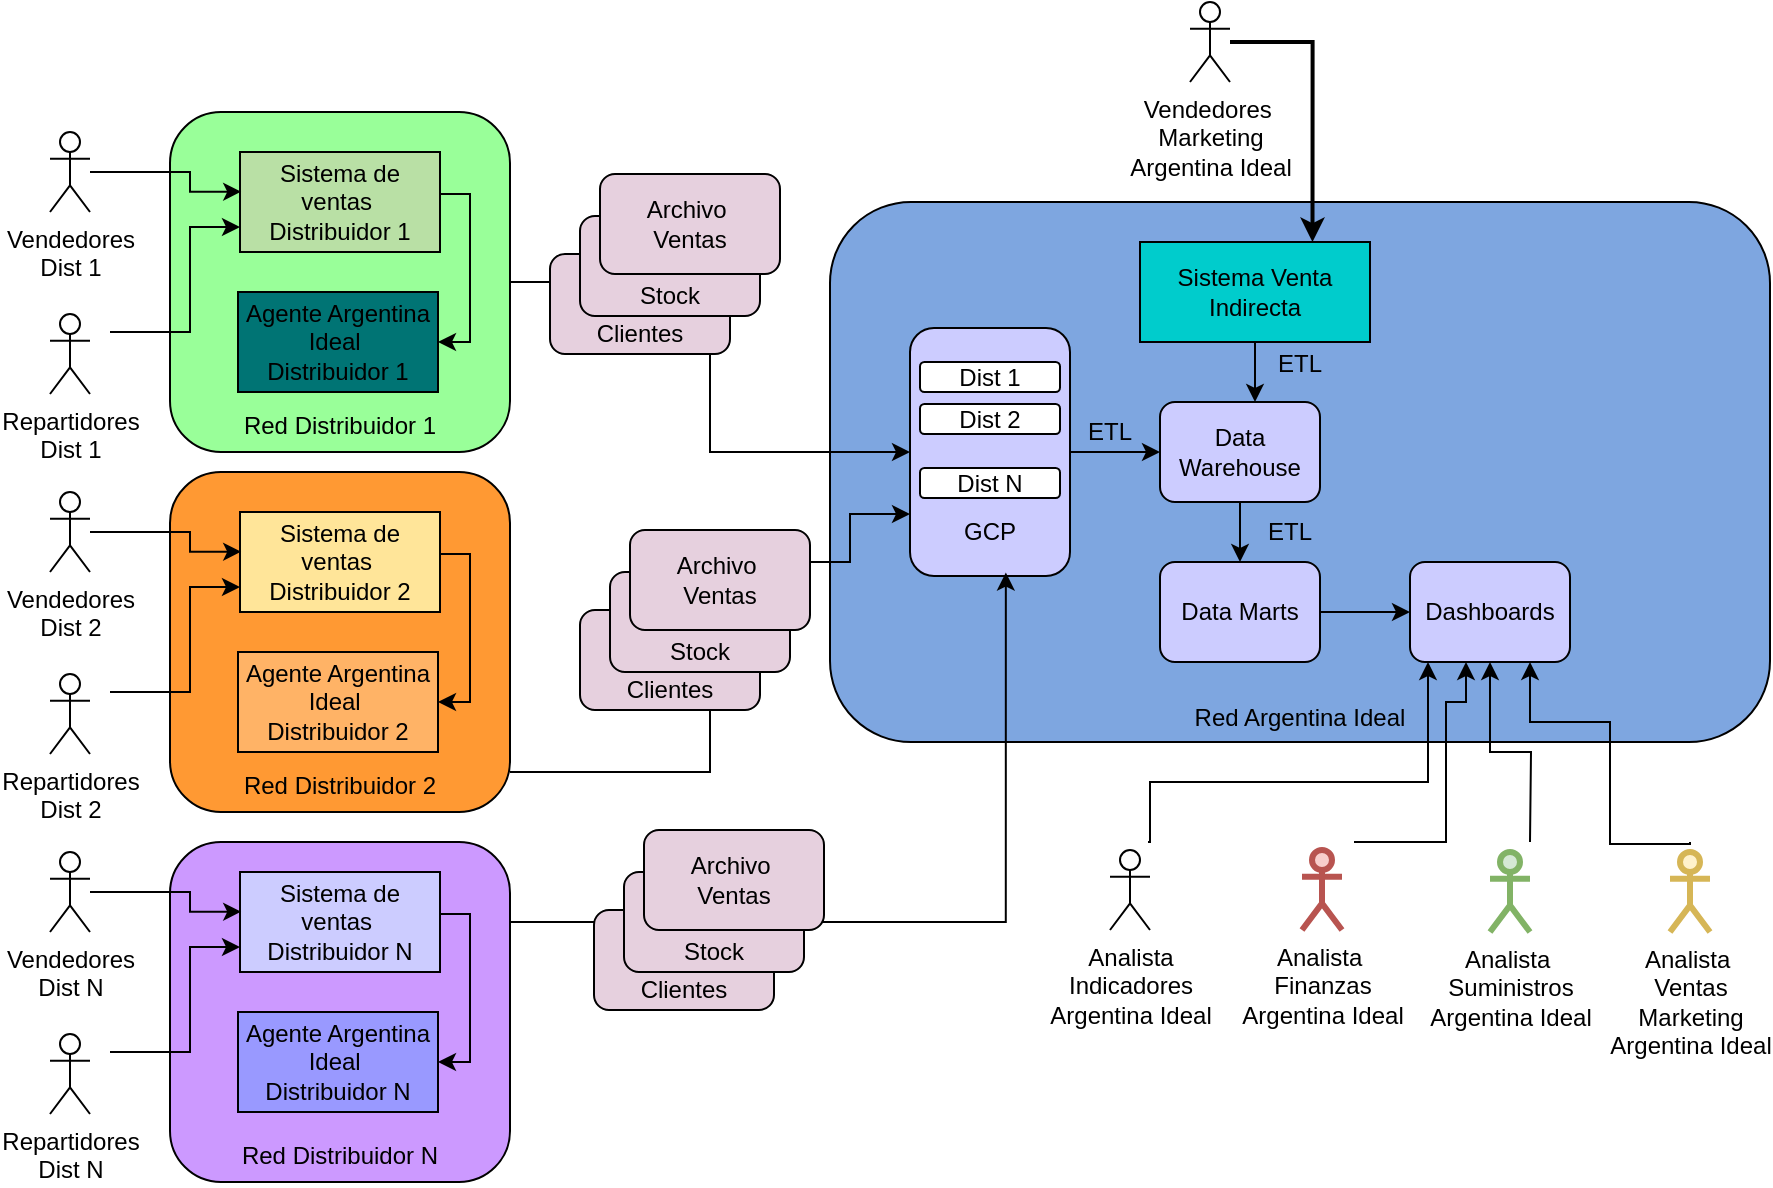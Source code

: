 <mxfile version="27.1.6">
  <diagram id="C5RBs43oDa-KdzZeNtuy" name="Page-1">
    <mxGraphModel grid="1" page="1" gridSize="10" guides="1" tooltips="1" connect="1" arrows="1" fold="1" pageScale="1" pageWidth="827" pageHeight="1169" math="0" shadow="0">
      <root>
        <mxCell id="WIyWlLk6GJQsqaUBKTNV-0" />
        <mxCell id="WIyWlLk6GJQsqaUBKTNV-1" parent="WIyWlLk6GJQsqaUBKTNV-0" />
        <mxCell id="wyM8a1yHCVgazddwD3tT-1" value="&lt;div&gt;&lt;br&gt;&lt;/div&gt;&lt;div&gt;&lt;br&gt;&lt;/div&gt;&lt;div&gt;&lt;br&gt;&lt;/div&gt;&lt;div&gt;&lt;br&gt;&lt;/div&gt;&lt;div&gt;&lt;br&gt;&lt;/div&gt;&lt;div&gt;&lt;br&gt;&lt;/div&gt;&lt;div&gt;&lt;br&gt;&lt;/div&gt;&lt;div&gt;&lt;br&gt;&lt;/div&gt;&lt;div&gt;&lt;br&gt;&lt;/div&gt;&lt;div&gt;&lt;br&gt;&lt;/div&gt;&lt;div&gt;Red Distribuidor 1&lt;/div&gt;" style="rounded=1;whiteSpace=wrap;html=1;fillColor=#99FF99;" vertex="1" parent="WIyWlLk6GJQsqaUBKTNV-1">
          <mxGeometry x="140" y="65" width="170" height="170" as="geometry" />
        </mxCell>
        <mxCell id="wyM8a1yHCVgazddwD3tT-14" style="edgeStyle=orthogonalEdgeStyle;rounded=0;orthogonalLoop=1;jettySize=auto;html=1;" edge="1" parent="WIyWlLk6GJQsqaUBKTNV-1" target="wyM8a1yHCVgazddwD3tT-3">
          <mxGeometry relative="1" as="geometry">
            <mxPoint x="390" y="180.03" as="targetPoint" />
            <mxPoint x="275" y="104.996" as="sourcePoint" />
            <Array as="points">
              <mxPoint x="275" y="106" />
              <mxPoint x="290" y="106" />
              <mxPoint x="290" y="180" />
            </Array>
          </mxGeometry>
        </mxCell>
        <mxCell id="wyM8a1yHCVgazddwD3tT-2" value="Sistema de ventas&amp;nbsp;&lt;div&gt;Distribuidor 1&lt;/div&gt;" style="rounded=0;whiteSpace=wrap;html=1;fillColor=#B9E0A5;" vertex="1" parent="WIyWlLk6GJQsqaUBKTNV-1">
          <mxGeometry x="175" y="85" width="100" height="50" as="geometry" />
        </mxCell>
        <mxCell id="wyM8a1yHCVgazddwD3tT-3" value="Agente Argentina Ideal&amp;nbsp;&lt;div&gt;Distribuidor 1&lt;/div&gt;" style="rounded=0;whiteSpace=wrap;html=1;fillColor=#007474;" vertex="1" parent="WIyWlLk6GJQsqaUBKTNV-1">
          <mxGeometry x="174" y="155" width="100" height="50" as="geometry" />
        </mxCell>
        <mxCell id="wyM8a1yHCVgazddwD3tT-5" value="Vendedores&lt;div&gt;Dist 1&lt;/div&gt;" style="shape=umlActor;verticalLabelPosition=bottom;verticalAlign=top;html=1;outlineConnect=0;" vertex="1" parent="WIyWlLk6GJQsqaUBKTNV-1">
          <mxGeometry x="80" y="75" width="20" height="40" as="geometry" />
        </mxCell>
        <mxCell id="wyM8a1yHCVgazddwD3tT-16" style="edgeStyle=orthogonalEdgeStyle;rounded=0;orthogonalLoop=1;jettySize=auto;html=1;entryX=0;entryY=0.75;entryDx=0;entryDy=0;" edge="1" parent="WIyWlLk6GJQsqaUBKTNV-1" target="wyM8a1yHCVgazddwD3tT-2">
          <mxGeometry relative="1" as="geometry">
            <mxPoint x="110" y="175" as="sourcePoint" />
            <Array as="points">
              <mxPoint x="150" y="175" />
              <mxPoint x="150" y="123" />
            </Array>
          </mxGeometry>
        </mxCell>
        <mxCell id="wyM8a1yHCVgazddwD3tT-8" value="Repartidores&lt;div&gt;Dist 1&lt;/div&gt;" style="shape=umlActor;verticalLabelPosition=bottom;verticalAlign=top;html=1;outlineConnect=0;" vertex="1" parent="WIyWlLk6GJQsqaUBKTNV-1">
          <mxGeometry x="80" y="166" width="20" height="40" as="geometry" />
        </mxCell>
        <mxCell id="wyM8a1yHCVgazddwD3tT-15" style="edgeStyle=orthogonalEdgeStyle;rounded=0;orthogonalLoop=1;jettySize=auto;html=1;entryX=0.006;entryY=0.397;entryDx=0;entryDy=0;entryPerimeter=0;" edge="1" parent="WIyWlLk6GJQsqaUBKTNV-1" source="wyM8a1yHCVgazddwD3tT-5" target="wyM8a1yHCVgazddwD3tT-2">
          <mxGeometry relative="1" as="geometry">
            <Array as="points">
              <mxPoint x="150" y="95" />
              <mxPoint x="150" y="105" />
            </Array>
          </mxGeometry>
        </mxCell>
        <mxCell id="wyM8a1yHCVgazddwD3tT-74" value="&lt;div&gt;&lt;br&gt;&lt;/div&gt;&lt;div&gt;&lt;br&gt;&lt;/div&gt;&lt;div&gt;&lt;br&gt;&lt;/div&gt;&lt;div&gt;&lt;br&gt;&lt;/div&gt;&lt;div&gt;&lt;br&gt;&lt;/div&gt;&lt;div&gt;&lt;br&gt;&lt;/div&gt;&lt;div&gt;&lt;br&gt;&lt;/div&gt;&lt;div&gt;&lt;br&gt;&lt;/div&gt;&lt;div&gt;&lt;br&gt;&lt;/div&gt;&lt;div&gt;&lt;br&gt;&lt;/div&gt;&lt;div&gt;Red Distribuidor 2&lt;/div&gt;" style="rounded=1;whiteSpace=wrap;html=1;fillColor=#FF9933;" vertex="1" parent="WIyWlLk6GJQsqaUBKTNV-1">
          <mxGeometry x="140" y="245" width="170" height="170" as="geometry" />
        </mxCell>
        <mxCell id="wyM8a1yHCVgazddwD3tT-75" style="edgeStyle=orthogonalEdgeStyle;rounded=0;orthogonalLoop=1;jettySize=auto;html=1;" edge="1" parent="WIyWlLk6GJQsqaUBKTNV-1" target="wyM8a1yHCVgazddwD3tT-77">
          <mxGeometry relative="1" as="geometry">
            <mxPoint x="390" y="360.03" as="targetPoint" />
            <mxPoint x="275" y="284.996" as="sourcePoint" />
            <Array as="points">
              <mxPoint x="275" y="286" />
              <mxPoint x="290" y="286" />
              <mxPoint x="290" y="360" />
            </Array>
          </mxGeometry>
        </mxCell>
        <mxCell id="wyM8a1yHCVgazddwD3tT-76" value="Sistema de ventas&amp;nbsp;&lt;div&gt;Distribuidor 2&lt;/div&gt;" style="rounded=0;whiteSpace=wrap;html=1;fillColor=#FFE599;" vertex="1" parent="WIyWlLk6GJQsqaUBKTNV-1">
          <mxGeometry x="175" y="265" width="100" height="50" as="geometry" />
        </mxCell>
        <mxCell id="wyM8a1yHCVgazddwD3tT-77" value="Agente Argentina Ideal&amp;nbsp;&lt;div&gt;Distribuidor 2&lt;/div&gt;" style="rounded=0;whiteSpace=wrap;html=1;fillColor=#FFB366;" vertex="1" parent="WIyWlLk6GJQsqaUBKTNV-1">
          <mxGeometry x="174" y="335" width="100" height="50" as="geometry" />
        </mxCell>
        <mxCell id="wyM8a1yHCVgazddwD3tT-78" value="Vendedores&lt;div&gt;Dist 2&lt;/div&gt;" style="shape=umlActor;verticalLabelPosition=bottom;verticalAlign=top;html=1;outlineConnect=0;" vertex="1" parent="WIyWlLk6GJQsqaUBKTNV-1">
          <mxGeometry x="80" y="255" width="20" height="40" as="geometry" />
        </mxCell>
        <mxCell id="wyM8a1yHCVgazddwD3tT-79" style="edgeStyle=orthogonalEdgeStyle;rounded=0;orthogonalLoop=1;jettySize=auto;html=1;entryX=0;entryY=0.75;entryDx=0;entryDy=0;" edge="1" parent="WIyWlLk6GJQsqaUBKTNV-1" target="wyM8a1yHCVgazddwD3tT-76">
          <mxGeometry relative="1" as="geometry">
            <mxPoint x="110" y="355" as="sourcePoint" />
            <Array as="points">
              <mxPoint x="150" y="355" />
              <mxPoint x="150" y="303" />
            </Array>
          </mxGeometry>
        </mxCell>
        <mxCell id="wyM8a1yHCVgazddwD3tT-80" value="Repartidores&lt;div&gt;Dist 2&lt;/div&gt;" style="shape=umlActor;verticalLabelPosition=bottom;verticalAlign=top;html=1;outlineConnect=0;" vertex="1" parent="WIyWlLk6GJQsqaUBKTNV-1">
          <mxGeometry x="80" y="346" width="20" height="40" as="geometry" />
        </mxCell>
        <mxCell id="wyM8a1yHCVgazddwD3tT-81" style="edgeStyle=orthogonalEdgeStyle;rounded=0;orthogonalLoop=1;jettySize=auto;html=1;entryX=0.006;entryY=0.397;entryDx=0;entryDy=0;entryPerimeter=0;" edge="1" parent="WIyWlLk6GJQsqaUBKTNV-1" source="wyM8a1yHCVgazddwD3tT-78" target="wyM8a1yHCVgazddwD3tT-76">
          <mxGeometry relative="1" as="geometry">
            <Array as="points">
              <mxPoint x="150" y="275" />
              <mxPoint x="150" y="285" />
            </Array>
          </mxGeometry>
        </mxCell>
        <mxCell id="wyM8a1yHCVgazddwD3tT-82" value="&lt;div&gt;&lt;br&gt;&lt;/div&gt;&lt;div&gt;&lt;br&gt;&lt;/div&gt;&lt;div&gt;&lt;br&gt;&lt;/div&gt;&lt;div&gt;&lt;br&gt;&lt;/div&gt;&lt;div&gt;&lt;br&gt;&lt;/div&gt;&lt;div&gt;&lt;br&gt;&lt;/div&gt;&lt;div&gt;&lt;br&gt;&lt;/div&gt;&lt;div&gt;&lt;br&gt;&lt;/div&gt;&lt;div&gt;&lt;br&gt;&lt;/div&gt;&lt;div&gt;&lt;br&gt;&lt;/div&gt;&lt;div&gt;Red Distribuidor N&lt;/div&gt;" style="rounded=1;whiteSpace=wrap;html=1;fillColor=#CC99FF;" vertex="1" parent="WIyWlLk6GJQsqaUBKTNV-1">
          <mxGeometry x="140" y="430" width="170" height="170" as="geometry" />
        </mxCell>
        <mxCell id="wyM8a1yHCVgazddwD3tT-83" style="edgeStyle=orthogonalEdgeStyle;rounded=0;orthogonalLoop=1;jettySize=auto;html=1;" edge="1" parent="WIyWlLk6GJQsqaUBKTNV-1" target="wyM8a1yHCVgazddwD3tT-85">
          <mxGeometry relative="1" as="geometry">
            <mxPoint x="390" y="540.03" as="targetPoint" />
            <mxPoint x="275" y="464.996" as="sourcePoint" />
            <Array as="points">
              <mxPoint x="275" y="466" />
              <mxPoint x="290" y="466" />
              <mxPoint x="290" y="540" />
            </Array>
          </mxGeometry>
        </mxCell>
        <mxCell id="wyM8a1yHCVgazddwD3tT-84" value="Sistema de ventas&amp;nbsp;&lt;div&gt;Distribuidor N&lt;/div&gt;" style="rounded=0;whiteSpace=wrap;html=1;fillColor=#CCCCFF;" vertex="1" parent="WIyWlLk6GJQsqaUBKTNV-1">
          <mxGeometry x="175" y="445" width="100" height="50" as="geometry" />
        </mxCell>
        <mxCell id="wyM8a1yHCVgazddwD3tT-85" value="Agente Argentina Ideal&amp;nbsp;&lt;div&gt;Distribuidor N&lt;/div&gt;" style="rounded=0;whiteSpace=wrap;html=1;fillColor=#9999FF;" vertex="1" parent="WIyWlLk6GJQsqaUBKTNV-1">
          <mxGeometry x="174" y="515" width="100" height="50" as="geometry" />
        </mxCell>
        <mxCell id="wyM8a1yHCVgazddwD3tT-86" value="Vendedores&lt;div&gt;Dist N&lt;/div&gt;" style="shape=umlActor;verticalLabelPosition=bottom;verticalAlign=top;html=1;outlineConnect=0;" vertex="1" parent="WIyWlLk6GJQsqaUBKTNV-1">
          <mxGeometry x="80" y="435" width="20" height="40" as="geometry" />
        </mxCell>
        <mxCell id="wyM8a1yHCVgazddwD3tT-87" style="edgeStyle=orthogonalEdgeStyle;rounded=0;orthogonalLoop=1;jettySize=auto;html=1;entryX=0;entryY=0.75;entryDx=0;entryDy=0;" edge="1" parent="WIyWlLk6GJQsqaUBKTNV-1" target="wyM8a1yHCVgazddwD3tT-84">
          <mxGeometry relative="1" as="geometry">
            <mxPoint x="110" y="535" as="sourcePoint" />
            <Array as="points">
              <mxPoint x="150" y="535" />
              <mxPoint x="150" y="483" />
            </Array>
          </mxGeometry>
        </mxCell>
        <mxCell id="wyM8a1yHCVgazddwD3tT-88" value="Repartidores&lt;div&gt;Dist N&lt;/div&gt;" style="shape=umlActor;verticalLabelPosition=bottom;verticalAlign=top;html=1;outlineConnect=0;" vertex="1" parent="WIyWlLk6GJQsqaUBKTNV-1">
          <mxGeometry x="80" y="526" width="20" height="40" as="geometry" />
        </mxCell>
        <mxCell id="wyM8a1yHCVgazddwD3tT-89" style="edgeStyle=orthogonalEdgeStyle;rounded=0;orthogonalLoop=1;jettySize=auto;html=1;entryX=0.006;entryY=0.397;entryDx=0;entryDy=0;entryPerimeter=0;" edge="1" parent="WIyWlLk6GJQsqaUBKTNV-1" source="wyM8a1yHCVgazddwD3tT-86" target="wyM8a1yHCVgazddwD3tT-84">
          <mxGeometry relative="1" as="geometry">
            <Array as="points">
              <mxPoint x="150" y="455" />
              <mxPoint x="150" y="465" />
            </Array>
          </mxGeometry>
        </mxCell>
        <mxCell id="wyM8a1yHCVgazddwD3tT-91" value="&lt;div&gt;&lt;br&gt;&lt;/div&gt;&lt;div&gt;&lt;br&gt;&lt;/div&gt;&lt;div&gt;&lt;br&gt;&lt;/div&gt;&lt;div&gt;&lt;br&gt;&lt;/div&gt;&lt;div&gt;&lt;br&gt;&lt;/div&gt;&lt;div&gt;&lt;br&gt;&lt;/div&gt;&lt;div&gt;&lt;br&gt;&lt;/div&gt;&lt;div&gt;&lt;br&gt;&lt;/div&gt;&lt;div&gt;&lt;br&gt;&lt;/div&gt;&lt;div&gt;&lt;br&gt;&lt;/div&gt;&lt;div&gt;&lt;br&gt;&lt;/div&gt;&lt;div&gt;&lt;br&gt;&lt;/div&gt;&lt;div&gt;&lt;br&gt;&lt;/div&gt;&lt;div&gt;&lt;br&gt;&lt;/div&gt;&lt;div&gt;&lt;br&gt;&lt;/div&gt;&lt;div&gt;&lt;br&gt;&lt;/div&gt;&lt;div&gt;&lt;br&gt;&lt;/div&gt;&lt;div&gt;Red Argentina Ideal&lt;/div&gt;" style="rounded=1;whiteSpace=wrap;html=1;fillColor=#7EA6E0;" vertex="1" parent="WIyWlLk6GJQsqaUBKTNV-1">
          <mxGeometry x="470" y="110" width="470" height="270" as="geometry" />
        </mxCell>
        <mxCell id="wyM8a1yHCVgazddwD3tT-101" value="" style="edgeStyle=orthogonalEdgeStyle;rounded=0;orthogonalLoop=1;jettySize=auto;html=1;" edge="1" parent="WIyWlLk6GJQsqaUBKTNV-1" source="wyM8a1yHCVgazddwD3tT-92" target="wyM8a1yHCVgazddwD3tT-93">
          <mxGeometry relative="1" as="geometry" />
        </mxCell>
        <mxCell id="wyM8a1yHCVgazddwD3tT-92" value="" style="rounded=1;whiteSpace=wrap;html=1;fillColor=#CCCCFF;" vertex="1" parent="WIyWlLk6GJQsqaUBKTNV-1">
          <mxGeometry x="510" y="173" width="80" height="124" as="geometry" />
        </mxCell>
        <mxCell id="wyM8a1yHCVgazddwD3tT-102" style="edgeStyle=orthogonalEdgeStyle;rounded=0;orthogonalLoop=1;jettySize=auto;html=1;" edge="1" parent="WIyWlLk6GJQsqaUBKTNV-1" source="wyM8a1yHCVgazddwD3tT-93" target="wyM8a1yHCVgazddwD3tT-94">
          <mxGeometry relative="1" as="geometry" />
        </mxCell>
        <mxCell id="wyM8a1yHCVgazddwD3tT-93" value="Data Warehouse" style="rounded=1;whiteSpace=wrap;html=1;fillColor=#CCCCFF;" vertex="1" parent="WIyWlLk6GJQsqaUBKTNV-1">
          <mxGeometry x="635" y="210" width="80" height="50" as="geometry" />
        </mxCell>
        <mxCell id="wyM8a1yHCVgazddwD3tT-104" style="edgeStyle=orthogonalEdgeStyle;rounded=0;orthogonalLoop=1;jettySize=auto;html=1;exitX=1;exitY=0.5;exitDx=0;exitDy=0;entryX=0;entryY=0.5;entryDx=0;entryDy=0;" edge="1" parent="WIyWlLk6GJQsqaUBKTNV-1" source="wyM8a1yHCVgazddwD3tT-94" target="wyM8a1yHCVgazddwD3tT-95">
          <mxGeometry relative="1" as="geometry" />
        </mxCell>
        <mxCell id="wyM8a1yHCVgazddwD3tT-94" value="Data Marts" style="rounded=1;whiteSpace=wrap;html=1;fillColor=#CCCCFF;" vertex="1" parent="WIyWlLk6GJQsqaUBKTNV-1">
          <mxGeometry x="635" y="290" width="80" height="50" as="geometry" />
        </mxCell>
        <mxCell id="wyM8a1yHCVgazddwD3tT-105" style="edgeStyle=orthogonalEdgeStyle;rounded=0;orthogonalLoop=1;jettySize=auto;html=1;exitX=0.25;exitY=1;exitDx=0;exitDy=0;" edge="1" parent="WIyWlLk6GJQsqaUBKTNV-1">
          <mxGeometry relative="1" as="geometry">
            <mxPoint x="769" y="340" as="targetPoint" />
            <mxPoint x="629" y="430" as="sourcePoint" />
            <Array as="points">
              <mxPoint x="630" y="400" />
              <mxPoint x="769" y="400" />
            </Array>
          </mxGeometry>
        </mxCell>
        <mxCell id="cjbpKtMAKG5OlNFgeR_n-12" style="edgeStyle=orthogonalEdgeStyle;rounded=0;orthogonalLoop=1;jettySize=auto;html=1;exitX=0.75;exitY=1;exitDx=0;exitDy=0;" edge="1" parent="WIyWlLk6GJQsqaUBKTNV-1">
          <mxGeometry relative="1" as="geometry">
            <mxPoint x="788" y="340" as="targetPoint" />
            <mxPoint x="732" y="430" as="sourcePoint" />
            <Array as="points">
              <mxPoint x="778" y="430" />
              <mxPoint x="778" y="360" />
              <mxPoint x="788" y="360" />
            </Array>
          </mxGeometry>
        </mxCell>
        <mxCell id="cjbpKtMAKG5OlNFgeR_n-15" style="edgeStyle=orthogonalEdgeStyle;rounded=0;orthogonalLoop=1;jettySize=auto;html=1;exitX=0.5;exitY=1;exitDx=0;exitDy=0;entryX=0.5;entryY=1;entryDx=0;entryDy=0;" edge="1" parent="WIyWlLk6GJQsqaUBKTNV-1" target="wyM8a1yHCVgazddwD3tT-95">
          <mxGeometry relative="1" as="geometry">
            <mxPoint x="820" y="430" as="sourcePoint" />
          </mxGeometry>
        </mxCell>
        <mxCell id="cjbpKtMAKG5OlNFgeR_n-16" style="edgeStyle=orthogonalEdgeStyle;rounded=0;orthogonalLoop=1;jettySize=auto;html=1;exitX=0.75;exitY=1;exitDx=0;exitDy=0;entryX=0.75;entryY=1;entryDx=0;entryDy=0;" edge="1" parent="WIyWlLk6GJQsqaUBKTNV-1" target="wyM8a1yHCVgazddwD3tT-95">
          <mxGeometry relative="1" as="geometry">
            <mxPoint x="900" y="430" as="sourcePoint" />
            <Array as="points">
              <mxPoint x="900" y="431" />
              <mxPoint x="860" y="431" />
              <mxPoint x="860" y="370" />
              <mxPoint x="820" y="370" />
            </Array>
          </mxGeometry>
        </mxCell>
        <mxCell id="wyM8a1yHCVgazddwD3tT-95" value="Dashboards" style="rounded=1;whiteSpace=wrap;html=1;fillColor=#CCCCFF;" vertex="1" parent="WIyWlLk6GJQsqaUBKTNV-1">
          <mxGeometry x="760" y="290" width="80" height="50" as="geometry" />
        </mxCell>
        <mxCell id="wyM8a1yHCVgazddwD3tT-103" style="edgeStyle=orthogonalEdgeStyle;rounded=0;orthogonalLoop=1;jettySize=auto;html=1;exitX=0.5;exitY=1;exitDx=0;exitDy=0;" edge="1" parent="WIyWlLk6GJQsqaUBKTNV-1" source="wyM8a1yHCVgazddwD3tT-96" target="wyM8a1yHCVgazddwD3tT-93">
          <mxGeometry relative="1" as="geometry">
            <Array as="points">
              <mxPoint x="683" y="210" />
              <mxPoint x="683" y="210" />
            </Array>
          </mxGeometry>
        </mxCell>
        <mxCell id="wyM8a1yHCVgazddwD3tT-96" value="Sistema Venta Indirecta" style="rounded=0;whiteSpace=wrap;html=1;fillColor=#00CCCC;" vertex="1" parent="WIyWlLk6GJQsqaUBKTNV-1">
          <mxGeometry x="625" y="130" width="115" height="50" as="geometry" />
        </mxCell>
        <mxCell id="wyM8a1yHCVgazddwD3tT-98" style="edgeStyle=orthogonalEdgeStyle;rounded=0;orthogonalLoop=1;jettySize=auto;html=1;exitX=1;exitY=0.5;exitDx=0;exitDy=0;entryX=0;entryY=0.5;entryDx=0;entryDy=0;" edge="1" parent="WIyWlLk6GJQsqaUBKTNV-1" source="wyM8a1yHCVgazddwD3tT-1" target="wyM8a1yHCVgazddwD3tT-92">
          <mxGeometry relative="1" as="geometry" />
        </mxCell>
        <mxCell id="wyM8a1yHCVgazddwD3tT-99" style="edgeStyle=orthogonalEdgeStyle;rounded=0;orthogonalLoop=1;jettySize=auto;html=1;entryX=0;entryY=0.75;entryDx=0;entryDy=0;" edge="1" parent="WIyWlLk6GJQsqaUBKTNV-1" source="wyM8a1yHCVgazddwD3tT-74" target="wyM8a1yHCVgazddwD3tT-92">
          <mxGeometry relative="1" as="geometry">
            <mxPoint x="530" y="260" as="targetPoint" />
            <Array as="points">
              <mxPoint x="410" y="395" />
              <mxPoint x="410" y="290" />
              <mxPoint x="480" y="290" />
              <mxPoint x="480" y="266" />
            </Array>
          </mxGeometry>
        </mxCell>
        <mxCell id="wyM8a1yHCVgazddwD3tT-100" style="edgeStyle=orthogonalEdgeStyle;rounded=0;orthogonalLoop=1;jettySize=auto;html=1;entryX=0.599;entryY=0.986;entryDx=0;entryDy=0;entryPerimeter=0;" edge="1" parent="WIyWlLk6GJQsqaUBKTNV-1" target="wyM8a1yHCVgazddwD3tT-92">
          <mxGeometry relative="1" as="geometry">
            <mxPoint x="310" y="550" as="sourcePoint" />
            <Array as="points">
              <mxPoint x="310" y="470" />
              <mxPoint x="558" y="470" />
            </Array>
          </mxGeometry>
        </mxCell>
        <mxCell id="wyM8a1yHCVgazddwD3tT-106" value="Analista&lt;div&gt;Indicadores&lt;/div&gt;&lt;div&gt;Argentina Ideal&lt;/div&gt;" style="shape=umlActor;verticalLabelPosition=bottom;verticalAlign=top;html=1;outlineConnect=0;" vertex="1" parent="WIyWlLk6GJQsqaUBKTNV-1">
          <mxGeometry x="610" y="434" width="20" height="40" as="geometry" />
        </mxCell>
        <mxCell id="wyM8a1yHCVgazddwD3tT-107" value="ETL" style="text;html=1;align=center;verticalAlign=middle;whiteSpace=wrap;rounded=0;" vertex="1" parent="WIyWlLk6GJQsqaUBKTNV-1">
          <mxGeometry x="580" y="210" width="60" height="30" as="geometry" />
        </mxCell>
        <mxCell id="wyM8a1yHCVgazddwD3tT-108" value="ETL" style="text;html=1;align=center;verticalAlign=middle;whiteSpace=wrap;rounded=0;" vertex="1" parent="WIyWlLk6GJQsqaUBKTNV-1">
          <mxGeometry x="690" y="171" width="30" height="40" as="geometry" />
        </mxCell>
        <mxCell id="wyM8a1yHCVgazddwD3tT-109" value="ETL" style="text;html=1;align=center;verticalAlign=middle;whiteSpace=wrap;rounded=0;" vertex="1" parent="WIyWlLk6GJQsqaUBKTNV-1">
          <mxGeometry x="670" y="260" width="60" height="30" as="geometry" />
        </mxCell>
        <mxCell id="wyM8a1yHCVgazddwD3tT-112" value="&lt;div&gt;&lt;br&gt;&lt;/div&gt;&lt;div&gt;&lt;br&gt;&lt;/div&gt;&lt;div&gt;Clientes&lt;/div&gt;" style="rounded=1;whiteSpace=wrap;html=1;fillColor=#E6D0DE;" vertex="1" parent="WIyWlLk6GJQsqaUBKTNV-1">
          <mxGeometry x="352" y="464" width="90" height="50" as="geometry" />
        </mxCell>
        <mxCell id="wyM8a1yHCVgazddwD3tT-113" value="&lt;div&gt;&lt;br&gt;&lt;/div&gt;&lt;div&gt;&lt;br&gt;&lt;/div&gt;&lt;div&gt;Stock&lt;/div&gt;" style="rounded=1;whiteSpace=wrap;html=1;fillColor=#E6D0DE;" vertex="1" parent="WIyWlLk6GJQsqaUBKTNV-1">
          <mxGeometry x="367" y="445" width="90" height="50" as="geometry" />
        </mxCell>
        <mxCell id="wyM8a1yHCVgazddwD3tT-114" value="&lt;div&gt;Archivo&amp;nbsp;&lt;/div&gt;&lt;div&gt;Ventas&lt;/div&gt;" style="rounded=1;whiteSpace=wrap;html=1;fillColor=#E6D0DE;" vertex="1" parent="WIyWlLk6GJQsqaUBKTNV-1">
          <mxGeometry x="377" y="424" width="90" height="50" as="geometry" />
        </mxCell>
        <mxCell id="wyM8a1yHCVgazddwD3tT-116" value="&lt;div&gt;&lt;br&gt;&lt;/div&gt;&lt;div&gt;&lt;br&gt;&lt;/div&gt;&lt;div&gt;Clientes&lt;/div&gt;" style="rounded=1;whiteSpace=wrap;html=1;fillColor=#E6D0DE;" vertex="1" parent="WIyWlLk6GJQsqaUBKTNV-1">
          <mxGeometry x="330" y="136" width="90" height="50" as="geometry" />
        </mxCell>
        <mxCell id="wyM8a1yHCVgazddwD3tT-117" value="&lt;div&gt;&lt;br&gt;&lt;/div&gt;&lt;div&gt;&lt;br&gt;&lt;/div&gt;&lt;div&gt;Stock&lt;/div&gt;" style="rounded=1;whiteSpace=wrap;html=1;fillColor=#E6D0DE;" vertex="1" parent="WIyWlLk6GJQsqaUBKTNV-1">
          <mxGeometry x="345" y="117" width="90" height="50" as="geometry" />
        </mxCell>
        <mxCell id="wyM8a1yHCVgazddwD3tT-118" value="&lt;div&gt;Archivo&amp;nbsp;&lt;/div&gt;&lt;div&gt;Ventas&lt;/div&gt;" style="rounded=1;whiteSpace=wrap;html=1;fillColor=#E6D0DE;" vertex="1" parent="WIyWlLk6GJQsqaUBKTNV-1">
          <mxGeometry x="355" y="96" width="90" height="50" as="geometry" />
        </mxCell>
        <mxCell id="wyM8a1yHCVgazddwD3tT-123" value="Analista&amp;nbsp;&lt;div&gt;Ventas&lt;div&gt;Marketing&lt;/div&gt;&lt;div&gt;Argentina Ideal&lt;/div&gt;&lt;/div&gt;" style="shape=umlActor;verticalLabelPosition=bottom;verticalAlign=top;html=1;outlineConnect=0;fillColor=#fff2cc;strokeColor=#d6b656;strokeWidth=3;" vertex="1" parent="WIyWlLk6GJQsqaUBKTNV-1">
          <mxGeometry x="890" y="435" width="20" height="40" as="geometry" />
        </mxCell>
        <mxCell id="wyM8a1yHCVgazddwD3tT-133" style="edgeStyle=orthogonalEdgeStyle;rounded=0;orthogonalLoop=1;jettySize=auto;html=1;entryX=0.75;entryY=0;entryDx=0;entryDy=0;strokeWidth=2;" edge="1" parent="WIyWlLk6GJQsqaUBKTNV-1" source="wyM8a1yHCVgazddwD3tT-127" target="wyM8a1yHCVgazddwD3tT-96">
          <mxGeometry relative="1" as="geometry">
            <Array as="points">
              <mxPoint x="711" y="30" />
            </Array>
          </mxGeometry>
        </mxCell>
        <mxCell id="wyM8a1yHCVgazddwD3tT-127" value="Vendedores&amp;nbsp;&lt;div&gt;Marketing&lt;div&gt;Argentina Ideal&lt;/div&gt;&lt;/div&gt;" style="shape=umlActor;verticalLabelPosition=bottom;verticalAlign=top;html=1;outlineConnect=0;" vertex="1" parent="WIyWlLk6GJQsqaUBKTNV-1">
          <mxGeometry x="650" y="10" width="20" height="40" as="geometry" />
        </mxCell>
        <mxCell id="wyM8a1yHCVgazddwD3tT-129" value="Analista&amp;nbsp;&lt;div&gt;Finanzas&lt;div&gt;Argentina Ideal&lt;/div&gt;&lt;/div&gt;" style="shape=umlActor;verticalLabelPosition=bottom;verticalAlign=top;html=1;outlineConnect=0;fillColor=#f8cecc;strokeColor=#b85450;strokeWidth=3;" vertex="1" parent="WIyWlLk6GJQsqaUBKTNV-1">
          <mxGeometry x="706" y="434" width="20" height="40" as="geometry" />
        </mxCell>
        <mxCell id="wyM8a1yHCVgazddwD3tT-144" value="&lt;div&gt;&lt;br&gt;&lt;/div&gt;&lt;div&gt;&lt;br&gt;&lt;/div&gt;&lt;div&gt;Clientes&lt;/div&gt;" style="rounded=1;whiteSpace=wrap;html=1;fillColor=#E6D0DE;" vertex="1" parent="WIyWlLk6GJQsqaUBKTNV-1">
          <mxGeometry x="345" y="314" width="90" height="50" as="geometry" />
        </mxCell>
        <mxCell id="wyM8a1yHCVgazddwD3tT-145" value="&lt;div&gt;&lt;br&gt;&lt;/div&gt;&lt;div&gt;&lt;br&gt;&lt;/div&gt;&lt;div&gt;Stock&lt;/div&gt;" style="rounded=1;whiteSpace=wrap;html=1;fillColor=#E6D0DE;" vertex="1" parent="WIyWlLk6GJQsqaUBKTNV-1">
          <mxGeometry x="360" y="295" width="90" height="50" as="geometry" />
        </mxCell>
        <mxCell id="wyM8a1yHCVgazddwD3tT-146" value="&lt;div&gt;Archivo&amp;nbsp;&lt;/div&gt;&lt;div&gt;Ventas&lt;/div&gt;" style="rounded=1;whiteSpace=wrap;html=1;fillColor=#E6D0DE;" vertex="1" parent="WIyWlLk6GJQsqaUBKTNV-1">
          <mxGeometry x="370" y="274" width="90" height="50" as="geometry" />
        </mxCell>
        <mxCell id="cjbpKtMAKG5OlNFgeR_n-0" value="Dist 1" style="rounded=1;whiteSpace=wrap;html=1;" vertex="1" parent="WIyWlLk6GJQsqaUBKTNV-1">
          <mxGeometry x="515" y="190" width="70" height="15" as="geometry" />
        </mxCell>
        <mxCell id="cjbpKtMAKG5OlNFgeR_n-2" value="Dist 2" style="rounded=1;whiteSpace=wrap;html=1;" vertex="1" parent="WIyWlLk6GJQsqaUBKTNV-1">
          <mxGeometry x="515" y="211" width="70" height="15" as="geometry" />
        </mxCell>
        <mxCell id="cjbpKtMAKG5OlNFgeR_n-3" value="Dist N" style="rounded=1;whiteSpace=wrap;html=1;" vertex="1" parent="WIyWlLk6GJQsqaUBKTNV-1">
          <mxGeometry x="515" y="243" width="70" height="15" as="geometry" />
        </mxCell>
        <mxCell id="cjbpKtMAKG5OlNFgeR_n-5" value="GCP" style="rounded=1;whiteSpace=wrap;html=1;fillColor=none;strokeColor=none;" vertex="1" parent="WIyWlLk6GJQsqaUBKTNV-1">
          <mxGeometry x="515" y="267.5" width="70" height="15" as="geometry" />
        </mxCell>
        <mxCell id="cjbpKtMAKG5OlNFgeR_n-13" value="Analista&amp;nbsp;&lt;div&gt;Suministros&lt;div&gt;Argentina Ideal&lt;/div&gt;&lt;/div&gt;" style="shape=umlActor;verticalLabelPosition=bottom;verticalAlign=top;html=1;outlineConnect=0;fillColor=#d5e8d4;strokeColor=#82b366;strokeWidth=3;" vertex="1" parent="WIyWlLk6GJQsqaUBKTNV-1">
          <mxGeometry x="800" y="435" width="20" height="40" as="geometry" />
        </mxCell>
      </root>
    </mxGraphModel>
  </diagram>
</mxfile>
